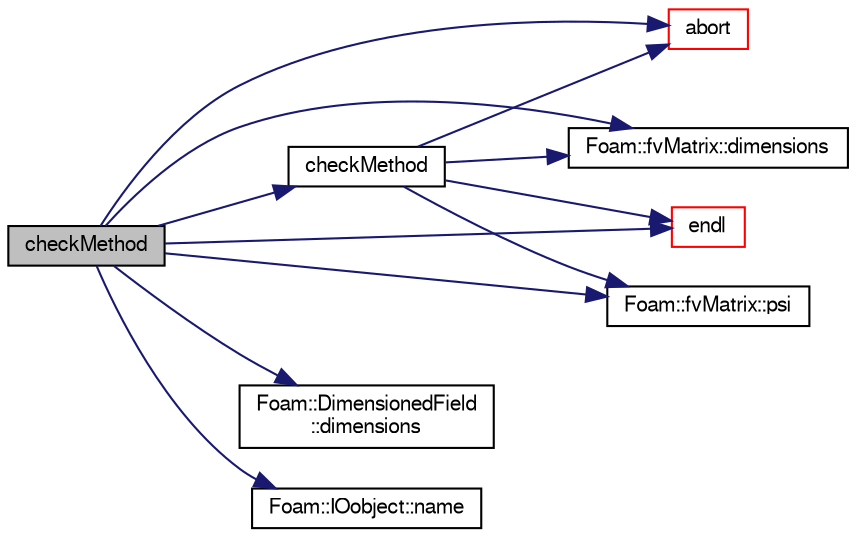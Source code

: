digraph "checkMethod"
{
  bgcolor="transparent";
  edge [fontname="FreeSans",fontsize="10",labelfontname="FreeSans",labelfontsize="10"];
  node [fontname="FreeSans",fontsize="10",shape=record];
  rankdir="LR";
  Node2791 [label="checkMethod",height=0.2,width=0.4,color="black", fillcolor="grey75", style="filled", fontcolor="black"];
  Node2791 -> Node2792 [color="midnightblue",fontsize="10",style="solid",fontname="FreeSans"];
  Node2792 [label="abort",height=0.2,width=0.4,color="red",URL="$a21124.html#a447107a607d03e417307c203fa5fb44b"];
  Node2791 -> Node2835 [color="midnightblue",fontsize="10",style="solid",fontname="FreeSans"];
  Node2835 [label="checkMethod",height=0.2,width=0.4,color="black",URL="$a21124.html#a656fbda275eb1aaf53a9b1df97a5743c"];
  Node2835 -> Node2792 [color="midnightblue",fontsize="10",style="solid",fontname="FreeSans"];
  Node2835 -> Node2836 [color="midnightblue",fontsize="10",style="solid",fontname="FreeSans"];
  Node2836 [label="Foam::fvMatrix::dimensions",height=0.2,width=0.4,color="black",URL="$a22358.html#ae432f961c8f2aeef6aa64fbbed5e70ea"];
  Node2835 -> Node2809 [color="midnightblue",fontsize="10",style="solid",fontname="FreeSans"];
  Node2809 [label="endl",height=0.2,width=0.4,color="red",URL="$a21124.html#a2db8fe02a0d3909e9351bb4275b23ce4",tooltip="Add newline and flush stream. "];
  Node2835 -> Node2837 [color="midnightblue",fontsize="10",style="solid",fontname="FreeSans"];
  Node2837 [label="Foam::fvMatrix::psi",height=0.2,width=0.4,color="black",URL="$a22358.html#a746a21ead7ed7561097637595338028c"];
  Node2791 -> Node2838 [color="midnightblue",fontsize="10",style="solid",fontname="FreeSans"];
  Node2838 [label="Foam::DimensionedField\l::dimensions",height=0.2,width=0.4,color="black",URL="$a26390.html#a66989c1e0666e0d0c93a2056ce75599e",tooltip="Return dimensions. "];
  Node2791 -> Node2836 [color="midnightblue",fontsize="10",style="solid",fontname="FreeSans"];
  Node2791 -> Node2809 [color="midnightblue",fontsize="10",style="solid",fontname="FreeSans"];
  Node2791 -> Node2839 [color="midnightblue",fontsize="10",style="solid",fontname="FreeSans"];
  Node2839 [label="Foam::IOobject::name",height=0.2,width=0.4,color="black",URL="$a26142.html#acc80e00a8ac919288fb55bd14cc88bf6",tooltip="Return name. "];
  Node2791 -> Node2837 [color="midnightblue",fontsize="10",style="solid",fontname="FreeSans"];
}
